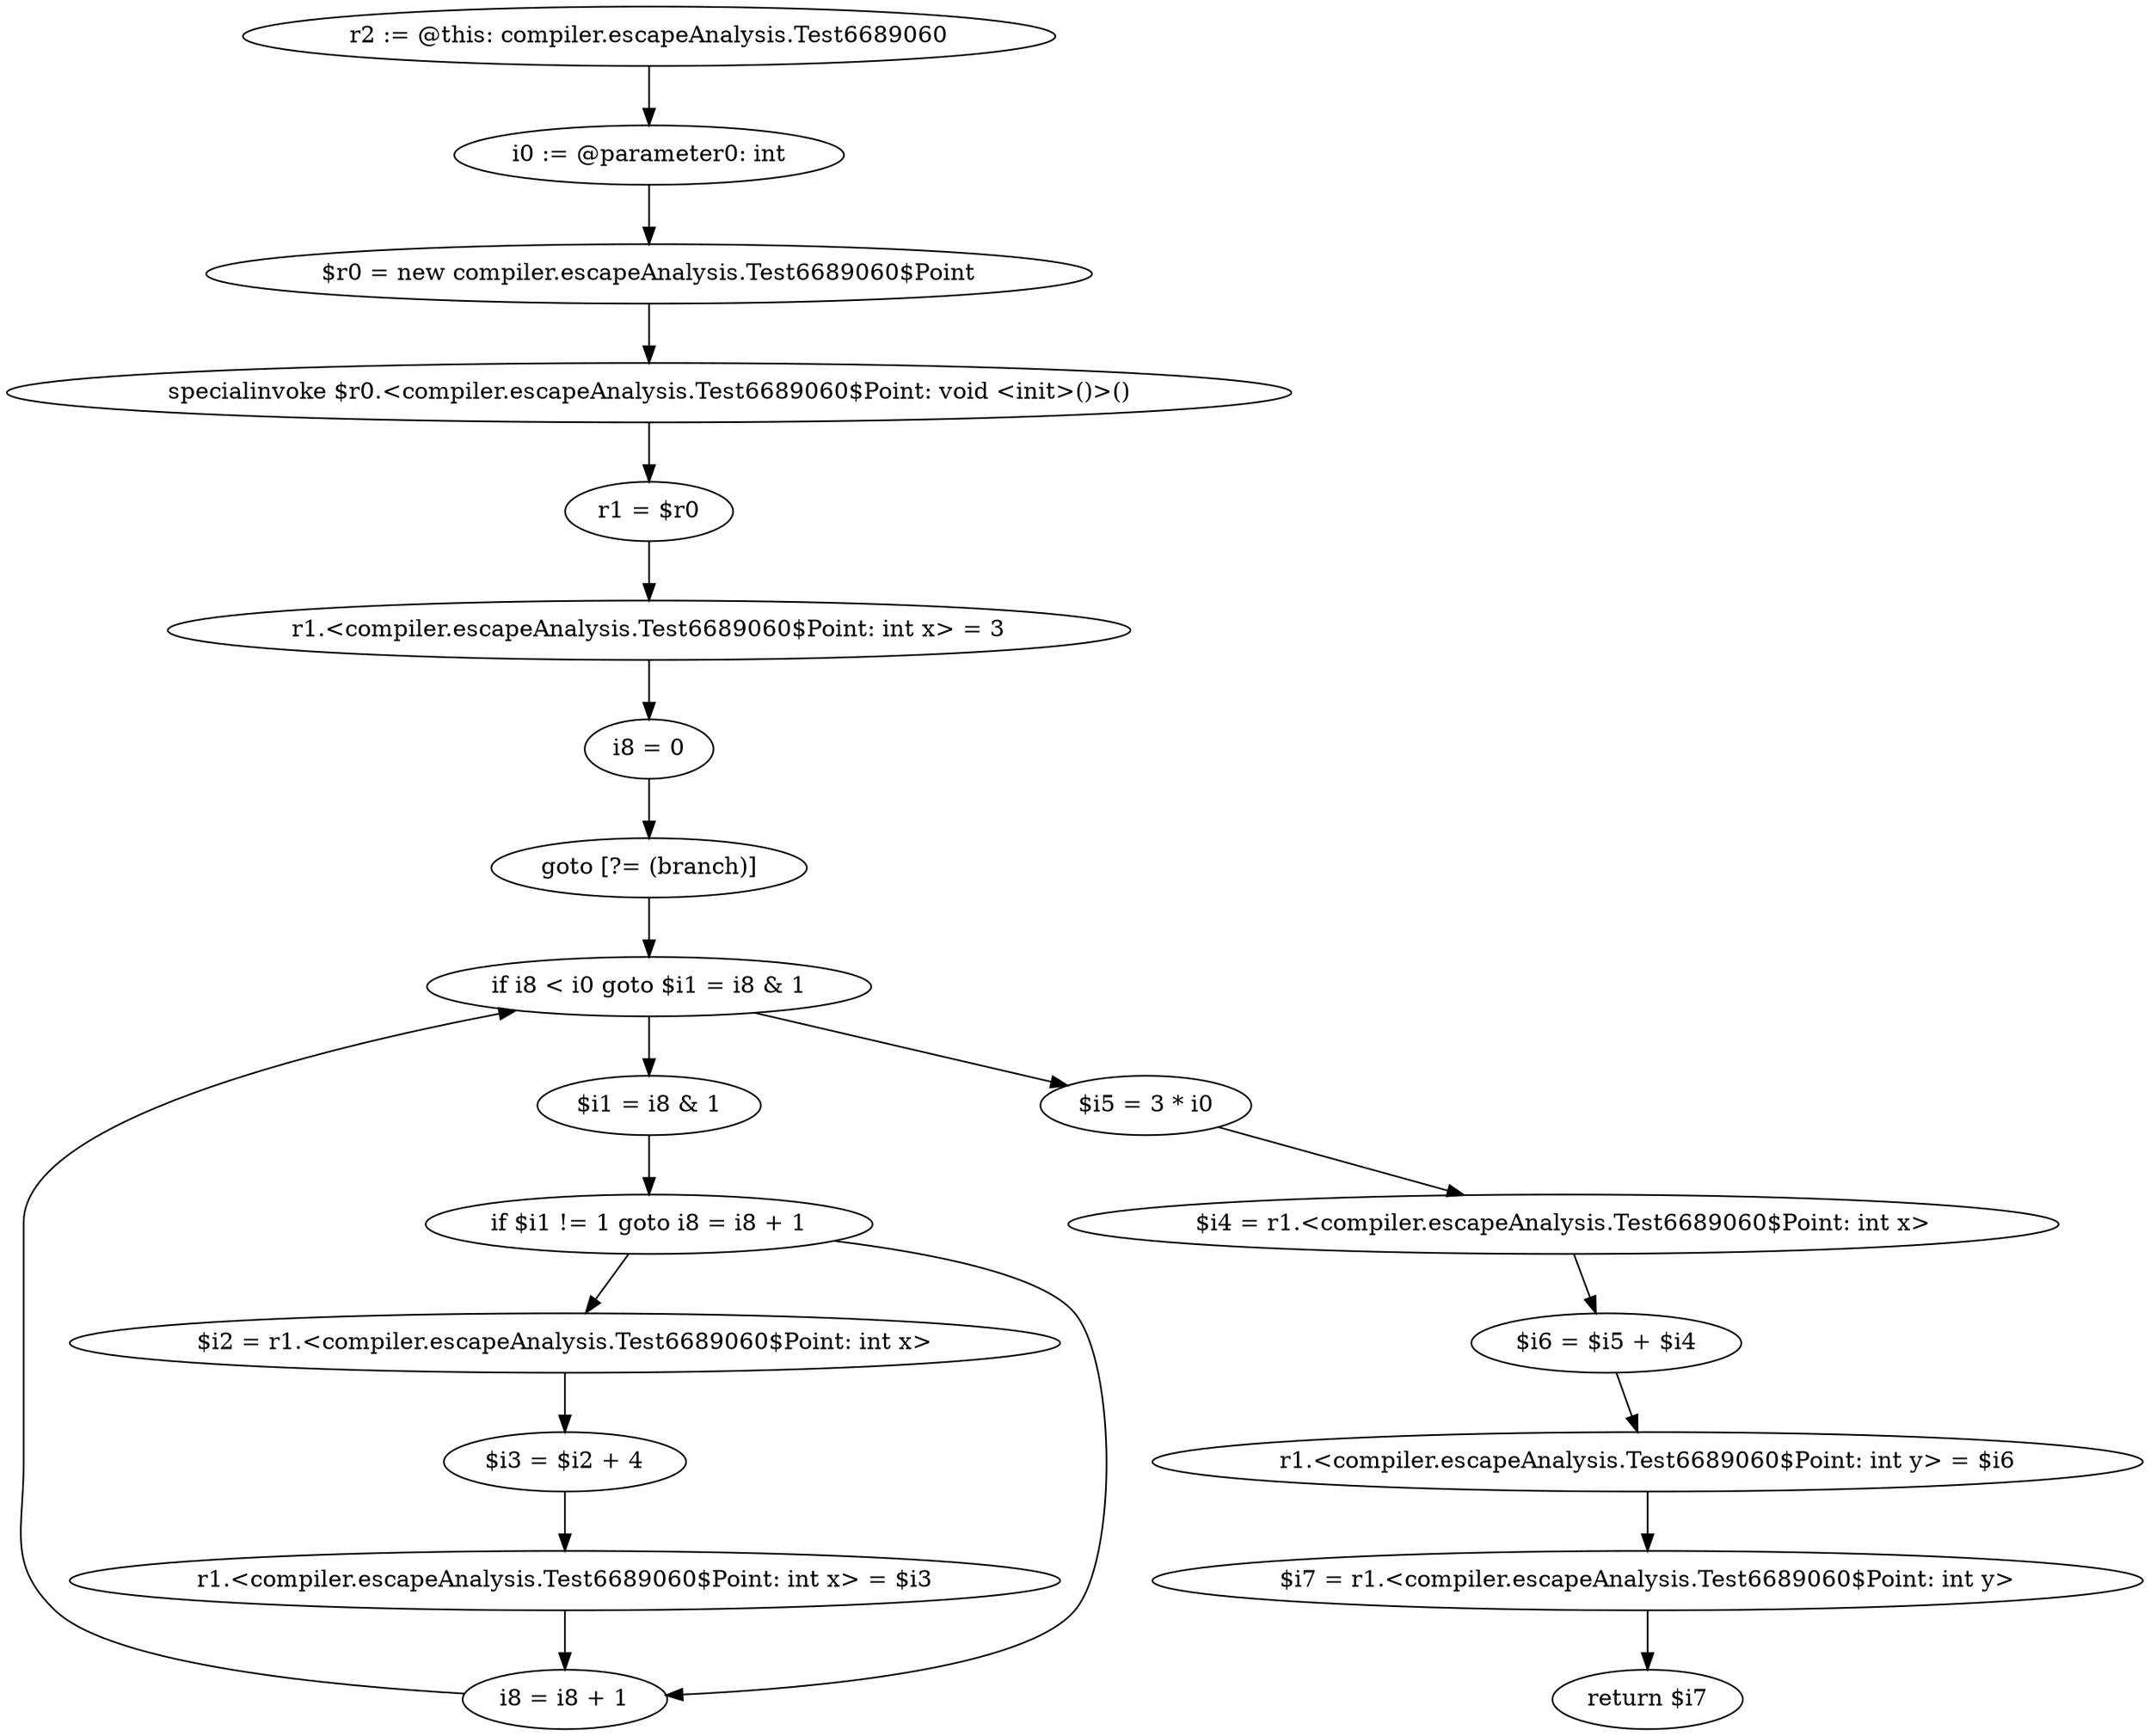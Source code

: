 digraph "unitGraph" {
    "r2 := @this: compiler.escapeAnalysis.Test6689060"
    "i0 := @parameter0: int"
    "$r0 = new compiler.escapeAnalysis.Test6689060$Point"
    "specialinvoke $r0.<compiler.escapeAnalysis.Test6689060$Point: void <init>()>()"
    "r1 = $r0"
    "r1.<compiler.escapeAnalysis.Test6689060$Point: int x> = 3"
    "i8 = 0"
    "goto [?= (branch)]"
    "$i1 = i8 & 1"
    "if $i1 != 1 goto i8 = i8 + 1"
    "$i2 = r1.<compiler.escapeAnalysis.Test6689060$Point: int x>"
    "$i3 = $i2 + 4"
    "r1.<compiler.escapeAnalysis.Test6689060$Point: int x> = $i3"
    "i8 = i8 + 1"
    "if i8 < i0 goto $i1 = i8 & 1"
    "$i5 = 3 * i0"
    "$i4 = r1.<compiler.escapeAnalysis.Test6689060$Point: int x>"
    "$i6 = $i5 + $i4"
    "r1.<compiler.escapeAnalysis.Test6689060$Point: int y> = $i6"
    "$i7 = r1.<compiler.escapeAnalysis.Test6689060$Point: int y>"
    "return $i7"
    "r2 := @this: compiler.escapeAnalysis.Test6689060"->"i0 := @parameter0: int";
    "i0 := @parameter0: int"->"$r0 = new compiler.escapeAnalysis.Test6689060$Point";
    "$r0 = new compiler.escapeAnalysis.Test6689060$Point"->"specialinvoke $r0.<compiler.escapeAnalysis.Test6689060$Point: void <init>()>()";
    "specialinvoke $r0.<compiler.escapeAnalysis.Test6689060$Point: void <init>()>()"->"r1 = $r0";
    "r1 = $r0"->"r1.<compiler.escapeAnalysis.Test6689060$Point: int x> = 3";
    "r1.<compiler.escapeAnalysis.Test6689060$Point: int x> = 3"->"i8 = 0";
    "i8 = 0"->"goto [?= (branch)]";
    "goto [?= (branch)]"->"if i8 < i0 goto $i1 = i8 & 1";
    "$i1 = i8 & 1"->"if $i1 != 1 goto i8 = i8 + 1";
    "if $i1 != 1 goto i8 = i8 + 1"->"$i2 = r1.<compiler.escapeAnalysis.Test6689060$Point: int x>";
    "if $i1 != 1 goto i8 = i8 + 1"->"i8 = i8 + 1";
    "$i2 = r1.<compiler.escapeAnalysis.Test6689060$Point: int x>"->"$i3 = $i2 + 4";
    "$i3 = $i2 + 4"->"r1.<compiler.escapeAnalysis.Test6689060$Point: int x> = $i3";
    "r1.<compiler.escapeAnalysis.Test6689060$Point: int x> = $i3"->"i8 = i8 + 1";
    "i8 = i8 + 1"->"if i8 < i0 goto $i1 = i8 & 1";
    "if i8 < i0 goto $i1 = i8 & 1"->"$i5 = 3 * i0";
    "if i8 < i0 goto $i1 = i8 & 1"->"$i1 = i8 & 1";
    "$i5 = 3 * i0"->"$i4 = r1.<compiler.escapeAnalysis.Test6689060$Point: int x>";
    "$i4 = r1.<compiler.escapeAnalysis.Test6689060$Point: int x>"->"$i6 = $i5 + $i4";
    "$i6 = $i5 + $i4"->"r1.<compiler.escapeAnalysis.Test6689060$Point: int y> = $i6";
    "r1.<compiler.escapeAnalysis.Test6689060$Point: int y> = $i6"->"$i7 = r1.<compiler.escapeAnalysis.Test6689060$Point: int y>";
    "$i7 = r1.<compiler.escapeAnalysis.Test6689060$Point: int y>"->"return $i7";
}
